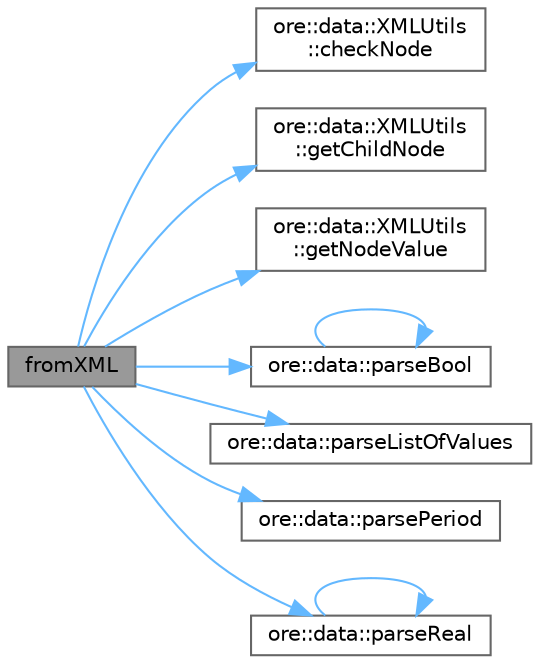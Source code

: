 digraph "fromXML"
{
 // INTERACTIVE_SVG=YES
 // LATEX_PDF_SIZE
  bgcolor="transparent";
  edge [fontname=Helvetica,fontsize=10,labelfontname=Helvetica,labelfontsize=10];
  node [fontname=Helvetica,fontsize=10,shape=box,height=0.2,width=0.4];
  rankdir="LR";
  Node1 [label="fromXML",height=0.2,width=0.4,color="gray40", fillcolor="grey60", style="filled", fontcolor="black",tooltip=" "];
  Node1 -> Node2 [color="steelblue1",style="solid"];
  Node2 [label="ore::data::XMLUtils\l::checkNode",height=0.2,width=0.4,color="grey40", fillcolor="white", style="filled",URL="$classore_1_1data_1_1_x_m_l_utils.html#a37c092916f4bdf10d4fbf6bb9e474db7",tooltip=" "];
  Node1 -> Node3 [color="steelblue1",style="solid"];
  Node3 [label="ore::data::XMLUtils\l::getChildNode",height=0.2,width=0.4,color="grey40", fillcolor="white", style="filled",URL="$classore_1_1data_1_1_x_m_l_utils.html#a5f2b91a4af900e85c356cfe807e64501",tooltip=" "];
  Node1 -> Node4 [color="steelblue1",style="solid"];
  Node4 [label="ore::data::XMLUtils\l::getNodeValue",height=0.2,width=0.4,color="grey40", fillcolor="white", style="filled",URL="$classore_1_1data_1_1_x_m_l_utils.html#a6704501b110fa9d056096df3e05f0df2",tooltip="Get a node's value."];
  Node1 -> Node5 [color="steelblue1",style="solid"];
  Node5 [label="ore::data::parseBool",height=0.2,width=0.4,color="grey40", fillcolor="white", style="filled",URL="$group__utilities.html#ga94621f11193864fa1338296232dc5be9",tooltip="Convert text to bool."];
  Node5 -> Node5 [color="steelblue1",style="solid"];
  Node1 -> Node6 [color="steelblue1",style="solid"];
  Node6 [label="ore::data::parseListOfValues",height=0.2,width=0.4,color="grey40", fillcolor="white", style="filled",URL="$namespaceore_1_1data.html#a30e976f566a2a562e6b5a9d0c6f34ff0",tooltip=" "];
  Node1 -> Node7 [color="steelblue1",style="solid"];
  Node7 [label="ore::data::parsePeriod",height=0.2,width=0.4,color="grey40", fillcolor="white", style="filled",URL="$group__utilities.html#ga8e0623e2cb01e250e9cfec4619256208",tooltip="Convert text to QuantLib::Period."];
  Node1 -> Node8 [color="steelblue1",style="solid"];
  Node8 [label="ore::data::parseReal",height=0.2,width=0.4,color="grey40", fillcolor="white", style="filled",URL="$group__utilities.html#gad1db2a68f9a73667c3b4084d63955bdd",tooltip="Convert text to Real."];
  Node8 -> Node8 [color="steelblue1",style="solid"];
}
